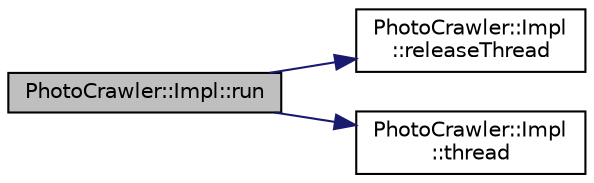 digraph "PhotoCrawler::Impl::run"
{
 // LATEX_PDF_SIZE
  edge [fontname="Helvetica",fontsize="10",labelfontname="Helvetica",labelfontsize="10"];
  node [fontname="Helvetica",fontsize="10",shape=record];
  rankdir="LR";
  Node1 [label="PhotoCrawler::Impl::run",height=0.2,width=0.4,color="black", fillcolor="grey75", style="filled", fontcolor="black",tooltip=" "];
  Node1 -> Node2 [color="midnightblue",fontsize="10",style="solid",fontname="Helvetica"];
  Node2 [label="PhotoCrawler::Impl\l::releaseThread",height=0.2,width=0.4,color="black", fillcolor="white", style="filled",URL="$struct_photo_crawler_1_1_impl.html#aa010b9138037b459226502954f69daf2",tooltip=" "];
  Node1 -> Node3 [color="midnightblue",fontsize="10",style="solid",fontname="Helvetica"];
  Node3 [label="PhotoCrawler::Impl\l::thread",height=0.2,width=0.4,color="black", fillcolor="white", style="filled",URL="$struct_photo_crawler_1_1_impl.html#ade350e86a08919936a5263a88ed87349",tooltip=" "];
}
